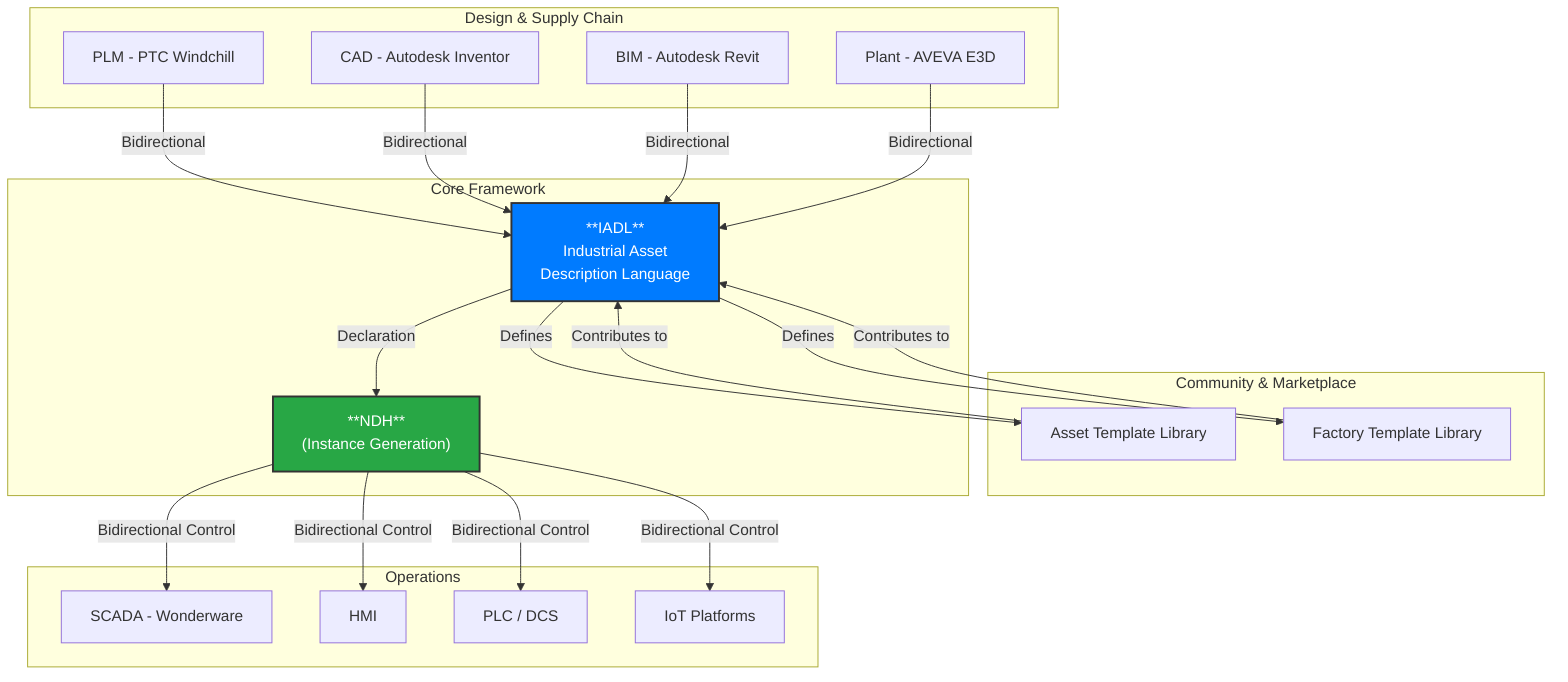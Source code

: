 graph TD
    subgraph Design & Supply Chain
        direction LR
        A[PLM - PTC Windchill]
        B[CAD - Autodesk Inventor]
        C[BIM - Autodesk Revit]
        D[Plant - AVEVA E3D]
    end

    subgraph Operations
        direction LR
        F[SCADA - Wonderware]
        G[HMI]
        H[PLC / DCS]
        I[IoT Platforms]
    end

    subgraph Community & Marketplace
        direction LR
        J[Asset Template Library]
        K[Factory Template Library]
    end

    subgraph Core Framework
        direction TB
        IADL["**IADL**<br/>Industrial Asset<br/>Description Language"]
        NDH["**NDH**<br/>(Instance Generation)"]
    end

    A -- Bidirectional --> IADL
    B -- Bidirectional --> IADL
    C -- Bidirectional --> IADL
    D -- Bidirectional --> IADL

    IADL -- Declaration --> NDH

    IADL -- Defines --> J
    IADL -- Defines --> K
    J -- Contributes to --> IADL
    K -- Contributes to --> IADL

    NDH -- Bidirectional Control --> F
    NDH -- Bidirectional Control --> G
    NDH -- Bidirectional Control --> H
    NDH -- Bidirectional Control --> I

    style IADL fill:#007bff,color:#fff,stroke:#333,stroke-width:2px
    style NDH fill:#28a745,color:#fff,stroke:#333,stroke-width:2px